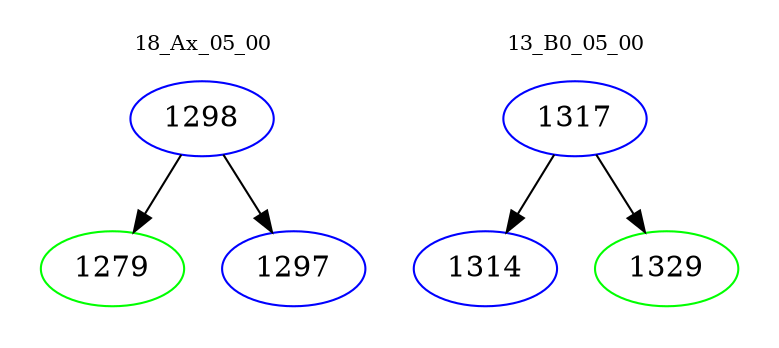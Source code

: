 digraph{
subgraph cluster_0 {
color = white
label = "18_Ax_05_00";
fontsize=10;
T0_1298 [label="1298", color="blue"]
T0_1298 -> T0_1279 [color="black"]
T0_1279 [label="1279", color="green"]
T0_1298 -> T0_1297 [color="black"]
T0_1297 [label="1297", color="blue"]
}
subgraph cluster_1 {
color = white
label = "13_B0_05_00";
fontsize=10;
T1_1317 [label="1317", color="blue"]
T1_1317 -> T1_1314 [color="black"]
T1_1314 [label="1314", color="blue"]
T1_1317 -> T1_1329 [color="black"]
T1_1329 [label="1329", color="green"]
}
}
